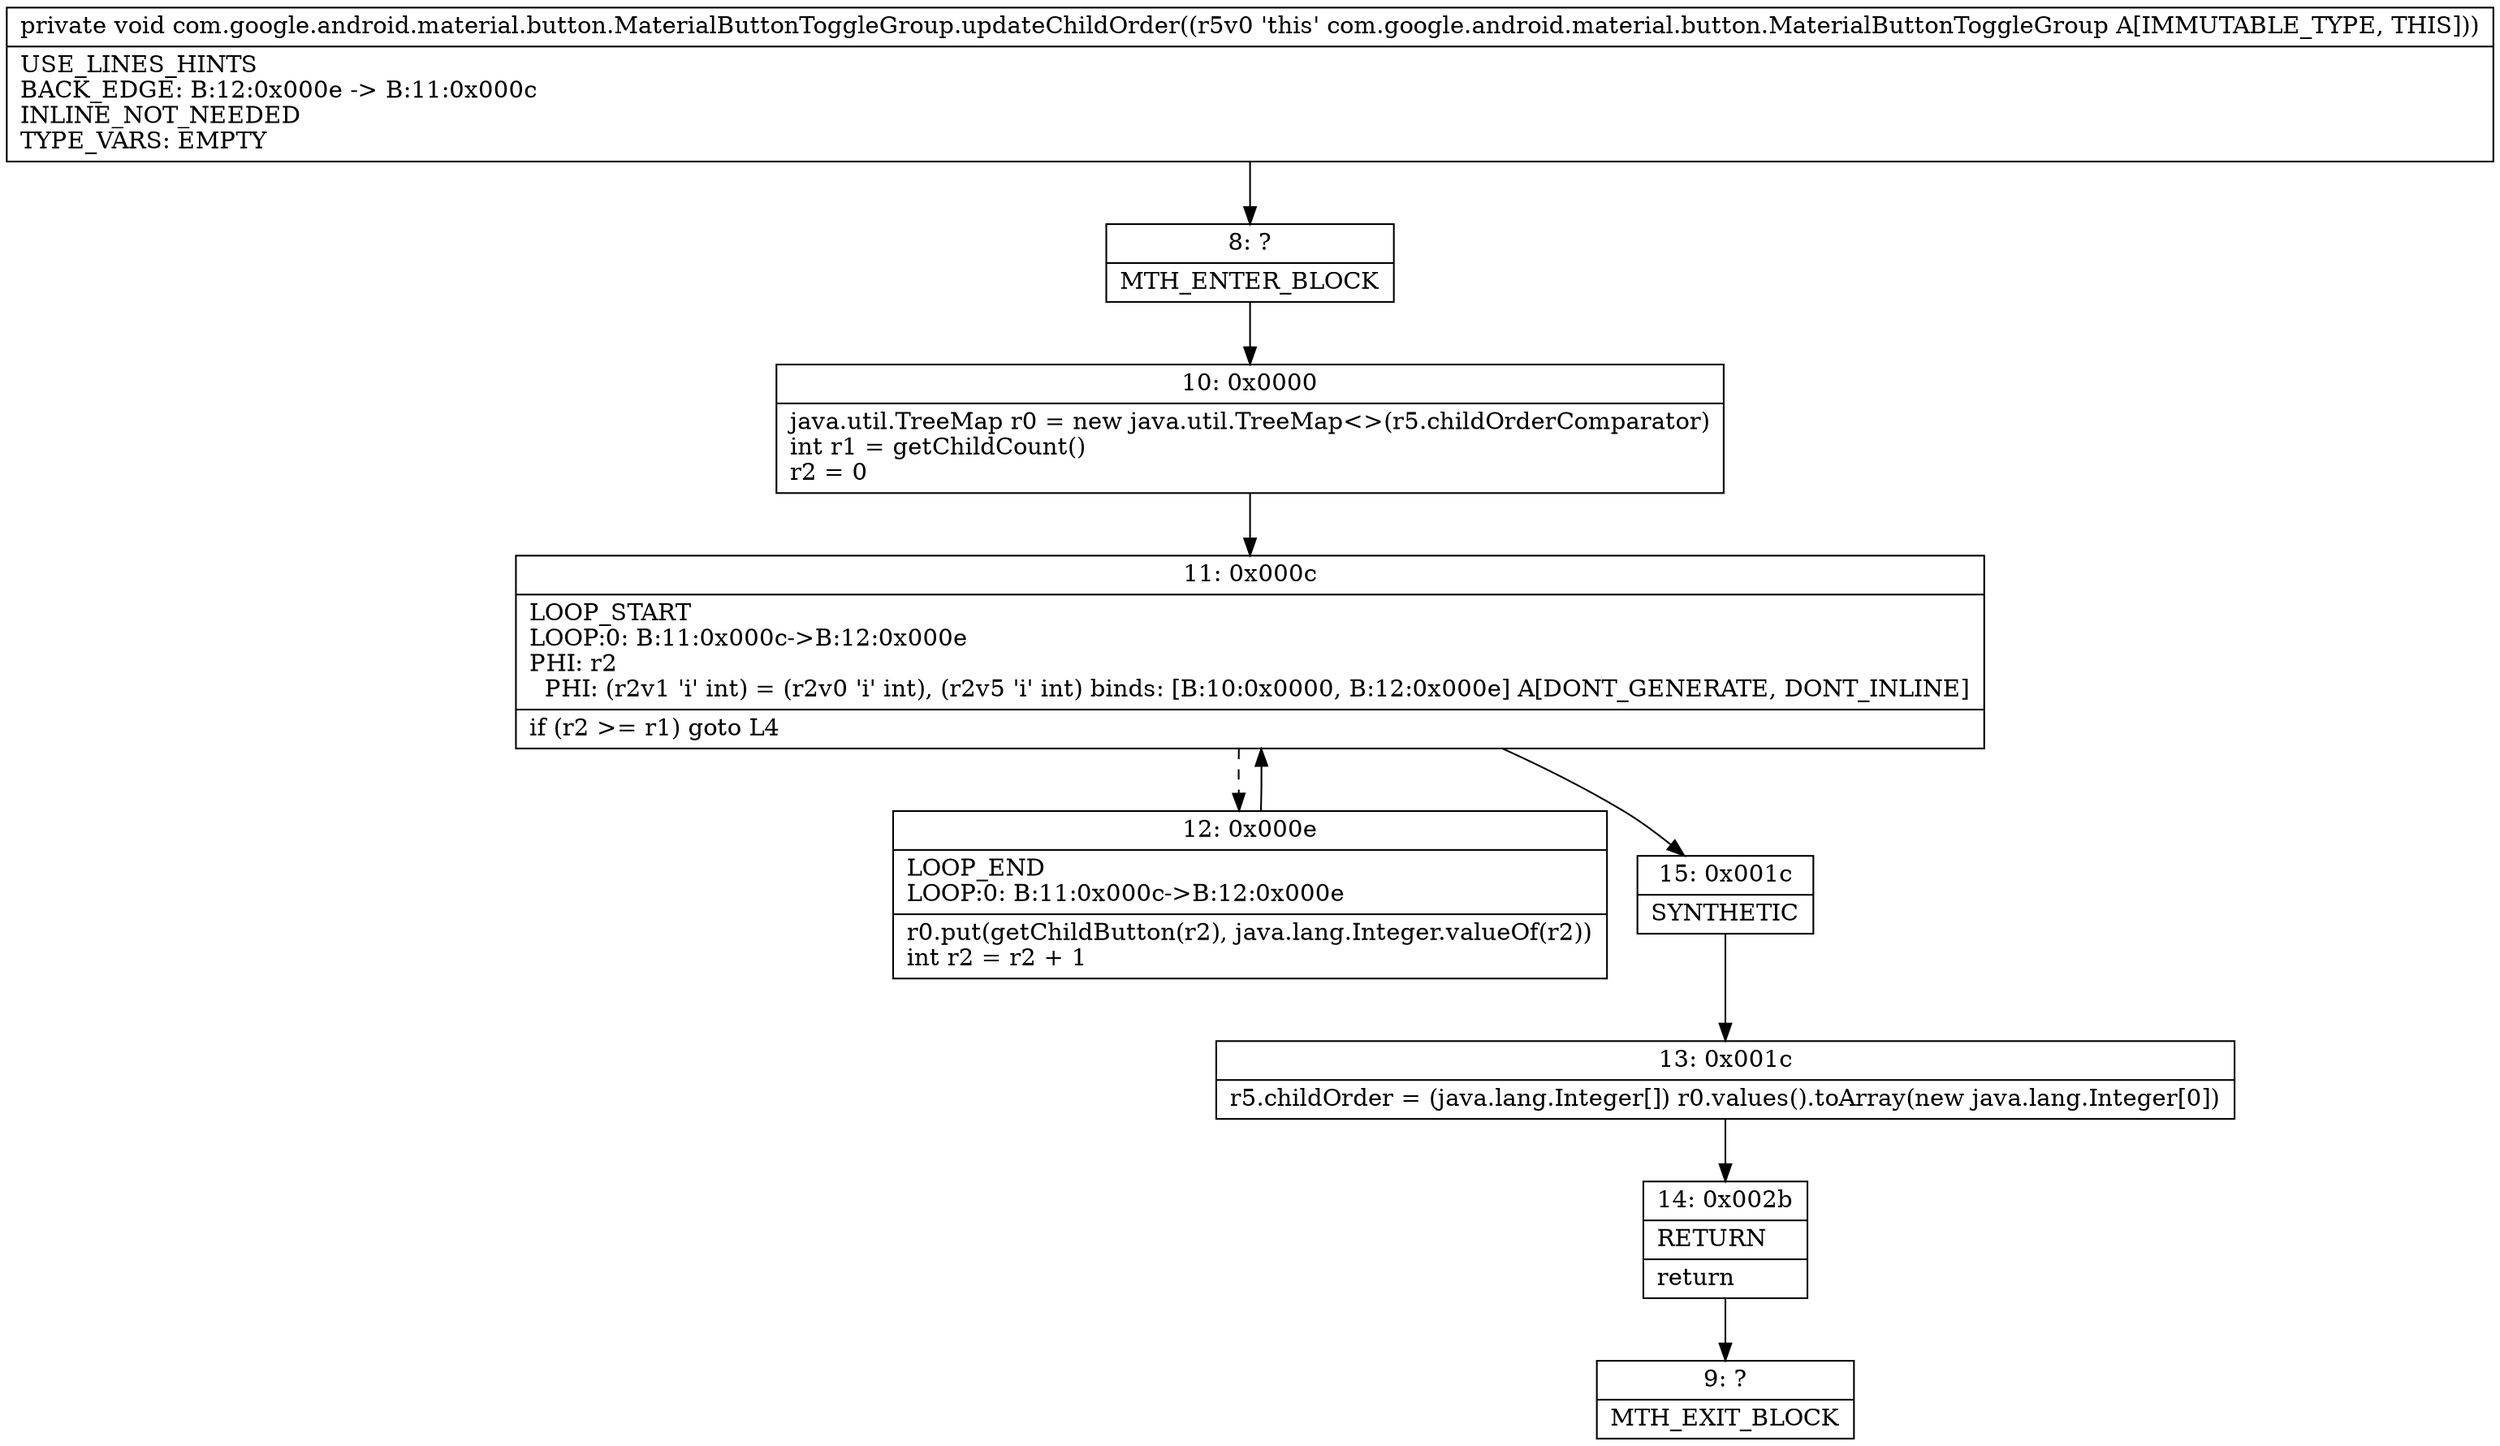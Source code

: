 digraph "CFG forcom.google.android.material.button.MaterialButtonToggleGroup.updateChildOrder()V" {
Node_8 [shape=record,label="{8\:\ ?|MTH_ENTER_BLOCK\l}"];
Node_10 [shape=record,label="{10\:\ 0x0000|java.util.TreeMap r0 = new java.util.TreeMap\<\>(r5.childOrderComparator)\lint r1 = getChildCount()\lr2 = 0\l}"];
Node_11 [shape=record,label="{11\:\ 0x000c|LOOP_START\lLOOP:0: B:11:0x000c\-\>B:12:0x000e\lPHI: r2 \l  PHI: (r2v1 'i' int) = (r2v0 'i' int), (r2v5 'i' int) binds: [B:10:0x0000, B:12:0x000e] A[DONT_GENERATE, DONT_INLINE]\l|if (r2 \>= r1) goto L4\l}"];
Node_12 [shape=record,label="{12\:\ 0x000e|LOOP_END\lLOOP:0: B:11:0x000c\-\>B:12:0x000e\l|r0.put(getChildButton(r2), java.lang.Integer.valueOf(r2))\lint r2 = r2 + 1\l}"];
Node_15 [shape=record,label="{15\:\ 0x001c|SYNTHETIC\l}"];
Node_13 [shape=record,label="{13\:\ 0x001c|r5.childOrder = (java.lang.Integer[]) r0.values().toArray(new java.lang.Integer[0])\l}"];
Node_14 [shape=record,label="{14\:\ 0x002b|RETURN\l|return\l}"];
Node_9 [shape=record,label="{9\:\ ?|MTH_EXIT_BLOCK\l}"];
MethodNode[shape=record,label="{private void com.google.android.material.button.MaterialButtonToggleGroup.updateChildOrder((r5v0 'this' com.google.android.material.button.MaterialButtonToggleGroup A[IMMUTABLE_TYPE, THIS]))  | USE_LINES_HINTS\lBACK_EDGE: B:12:0x000e \-\> B:11:0x000c\lINLINE_NOT_NEEDED\lTYPE_VARS: EMPTY\l}"];
MethodNode -> Node_8;Node_8 -> Node_10;
Node_10 -> Node_11;
Node_11 -> Node_12[style=dashed];
Node_11 -> Node_15;
Node_12 -> Node_11;
Node_15 -> Node_13;
Node_13 -> Node_14;
Node_14 -> Node_9;
}

